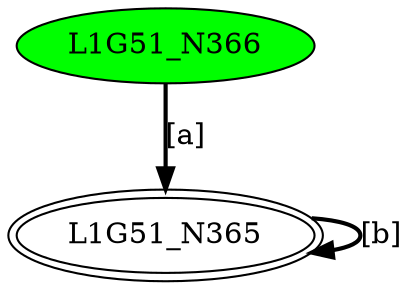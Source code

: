 digraph G51{
"L1G51_N365" [peripheries=2];
"L1G51_N366" [style=filled,fillcolor=green];
"L1G51_N365"->"L1G51_N365" [style = bold, label = "[b]"];
"L1G51_N366"->"L1G51_N365" [style = bold, label = "[a]"];
}

